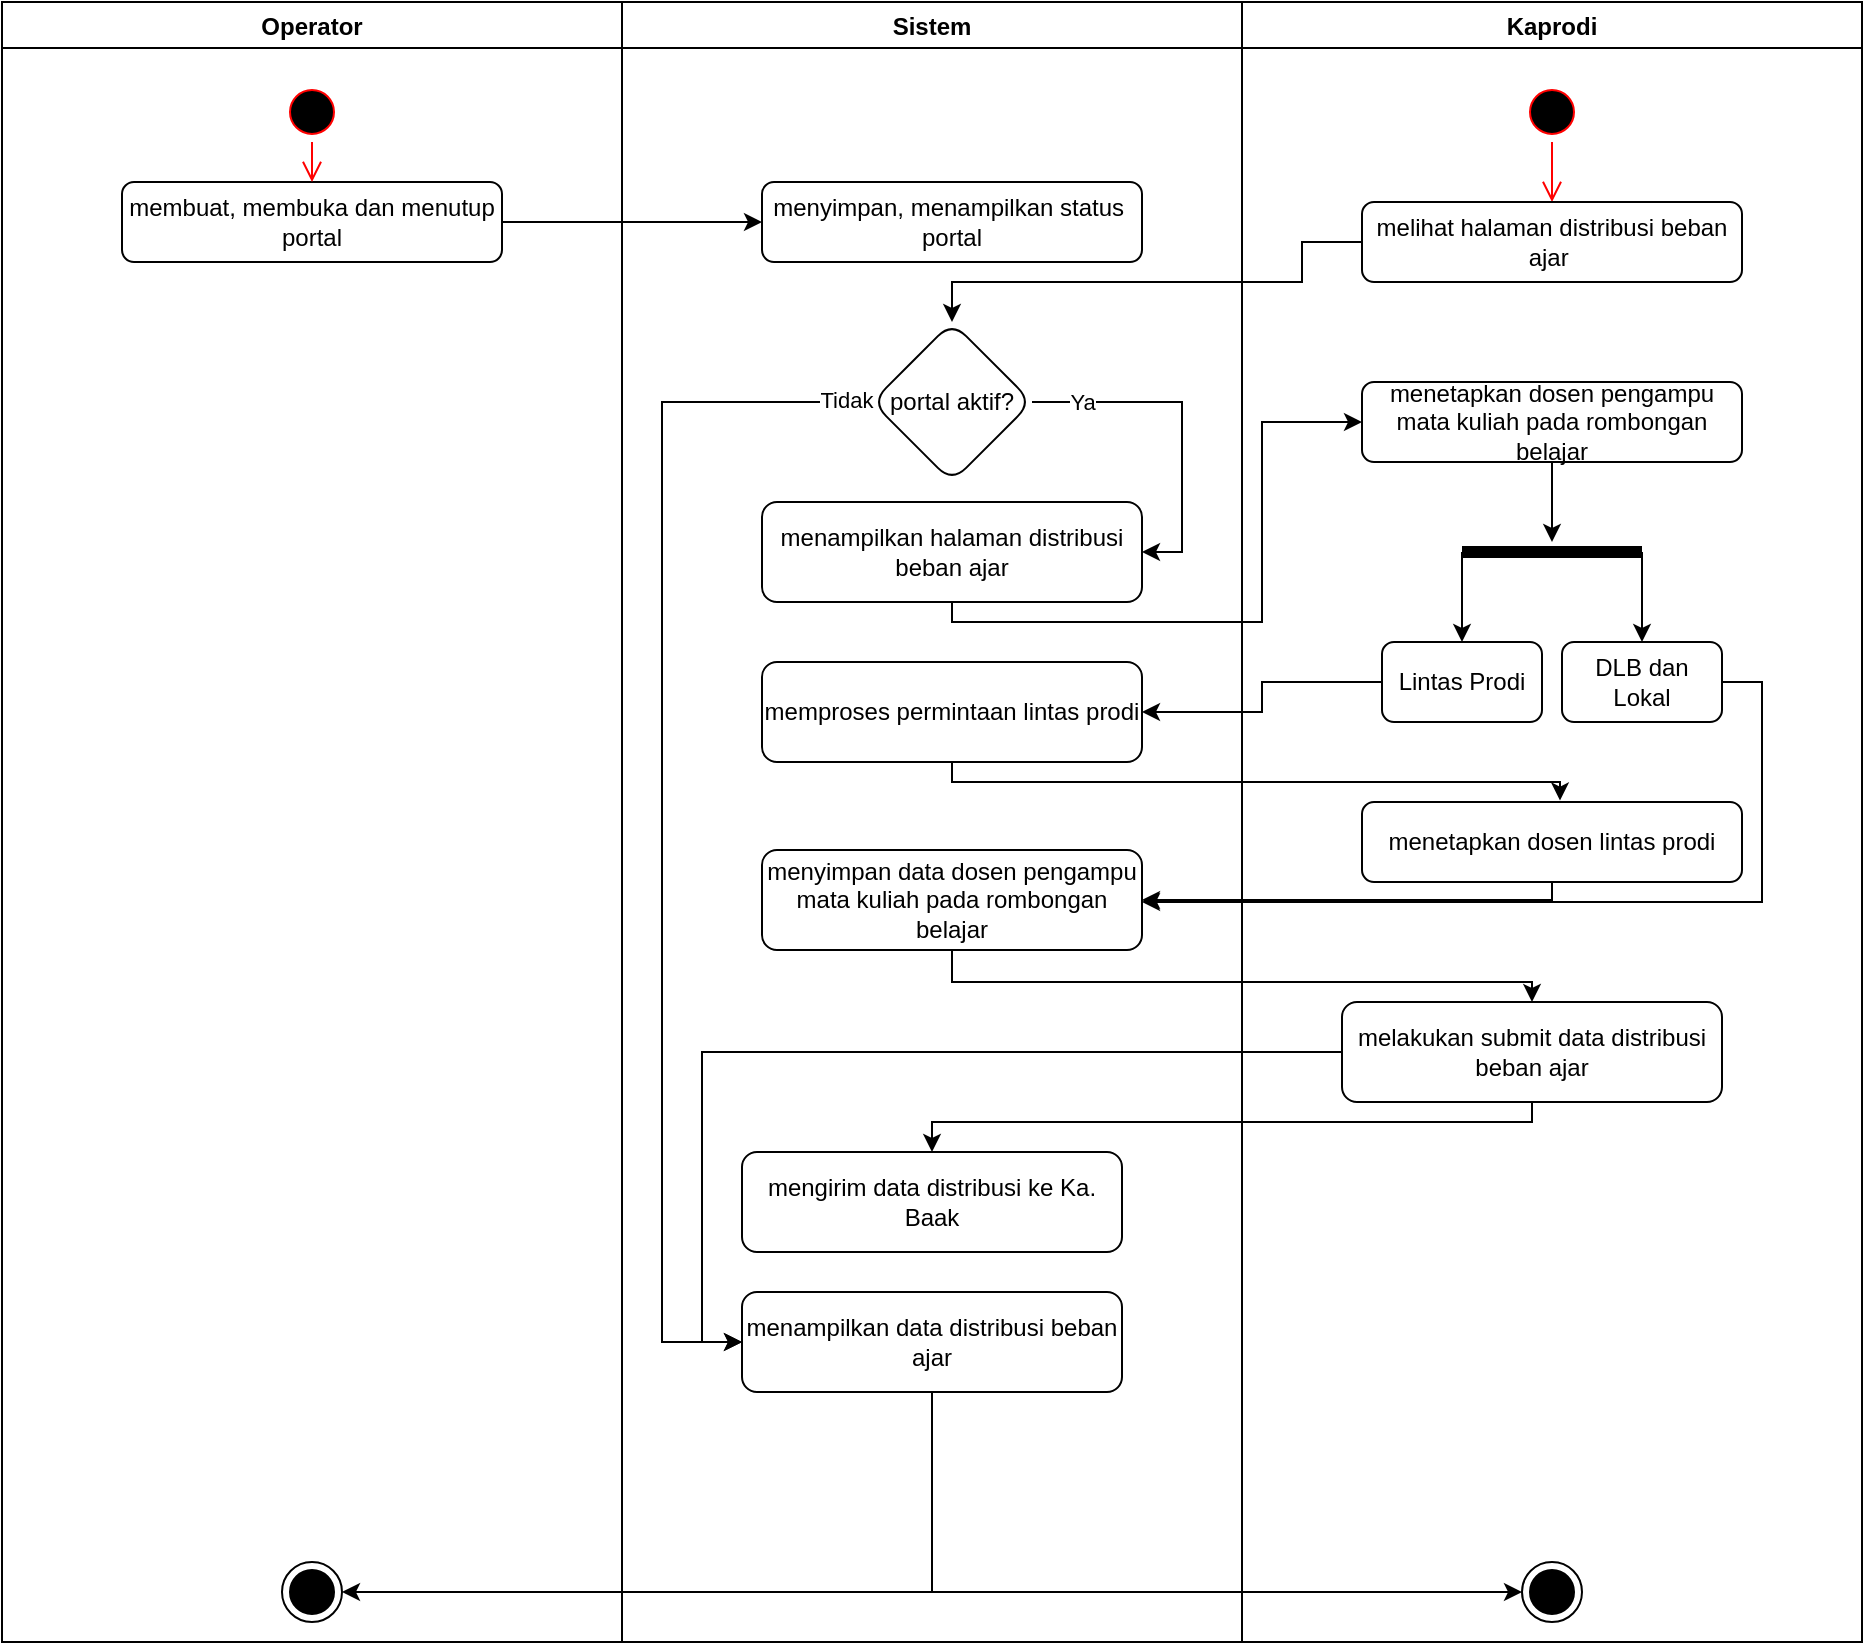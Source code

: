 <mxfile version="16.5.1" type="device"><diagram id="A4ntKAbJ3mx_SBHUyTAN" name="Page-1"><mxGraphModel dx="1021" dy="662" grid="1" gridSize="10" guides="1" tooltips="1" connect="1" arrows="1" fold="1" page="1" pageScale="1" pageWidth="827" pageHeight="1169" math="0" shadow="0"><root><mxCell id="0"/><mxCell id="1" parent="0"/><mxCell id="8Cj-mOXKqGdJjw1DL7NG-8" value="Operator" style="swimlane;" parent="1" vertex="1"><mxGeometry x="10" y="10" width="310" height="820" as="geometry"/></mxCell><mxCell id="8Cj-mOXKqGdJjw1DL7NG-37" value="" style="ellipse;html=1;shape=startState;fillColor=#000000;strokeColor=#ff0000;" parent="8Cj-mOXKqGdJjw1DL7NG-8" vertex="1"><mxGeometry x="140" y="40" width="30" height="30" as="geometry"/></mxCell><mxCell id="8Cj-mOXKqGdJjw1DL7NG-39" value="membuat, membuka dan menutup portal" style="rounded=1;whiteSpace=wrap;html=1;" parent="8Cj-mOXKqGdJjw1DL7NG-8" vertex="1"><mxGeometry x="60" y="90" width="190" height="40" as="geometry"/></mxCell><mxCell id="8Cj-mOXKqGdJjw1DL7NG-38" value="" style="edgeStyle=orthogonalEdgeStyle;html=1;verticalAlign=bottom;endArrow=open;endSize=8;strokeColor=#ff0000;rounded=0;" parent="8Cj-mOXKqGdJjw1DL7NG-8" source="8Cj-mOXKqGdJjw1DL7NG-37" target="8Cj-mOXKqGdJjw1DL7NG-39" edge="1"><mxGeometry relative="1" as="geometry"><mxPoint x="155" y="100" as="targetPoint"/></mxGeometry></mxCell><mxCell id="KAM3UU8d9-FKSE0TUgld-3" value="" style="ellipse;html=1;shape=endState;fillColor=#000000;strokeColor=#000000;" vertex="1" parent="8Cj-mOXKqGdJjw1DL7NG-8"><mxGeometry x="140" y="780" width="30" height="30" as="geometry"/></mxCell><mxCell id="8Cj-mOXKqGdJjw1DL7NG-40" value="Sistem" style="swimlane;" parent="1" vertex="1"><mxGeometry x="320" y="10" width="310" height="820" as="geometry"/></mxCell><mxCell id="8Cj-mOXKqGdJjw1DL7NG-42" value="menyimpan, menampilkan status&amp;nbsp; portal" style="rounded=1;whiteSpace=wrap;html=1;" parent="8Cj-mOXKqGdJjw1DL7NG-40" vertex="1"><mxGeometry x="70" y="90" width="190" height="40" as="geometry"/></mxCell><mxCell id="8Cj-mOXKqGdJjw1DL7NG-45" value="portal aktif?" style="rhombus;whiteSpace=wrap;html=1;rounded=1;" parent="8Cj-mOXKqGdJjw1DL7NG-40" vertex="1"><mxGeometry x="125" y="160" width="80" height="80" as="geometry"/></mxCell><mxCell id="8Cj-mOXKqGdJjw1DL7NG-53" value="menampilkan halaman distribusi beban ajar" style="whiteSpace=wrap;html=1;rounded=1;" parent="8Cj-mOXKqGdJjw1DL7NG-40" vertex="1"><mxGeometry x="70" y="250" width="190" height="50" as="geometry"/></mxCell><mxCell id="8Cj-mOXKqGdJjw1DL7NG-52" style="edgeStyle=orthogonalEdgeStyle;rounded=0;orthogonalLoop=1;jettySize=auto;html=1;entryX=1;entryY=0.5;entryDx=0;entryDy=0;exitX=1;exitY=0.5;exitDx=0;exitDy=0;" parent="8Cj-mOXKqGdJjw1DL7NG-40" source="8Cj-mOXKqGdJjw1DL7NG-45" target="8Cj-mOXKqGdJjw1DL7NG-53" edge="1"><mxGeometry relative="1" as="geometry"><mxPoint x="270.0" y="500" as="targetPoint"/><Array as="points"><mxPoint x="280" y="200"/><mxPoint x="280" y="275"/></Array></mxGeometry></mxCell><mxCell id="8Cj-mOXKqGdJjw1DL7NG-225" value="Ya" style="edgeLabel;html=1;align=center;verticalAlign=middle;resizable=0;points=[];" parent="8Cj-mOXKqGdJjw1DL7NG-52" vertex="1" connectable="0"><mxGeometry x="-0.702" y="1" relative="1" as="geometry"><mxPoint x="-1" y="1" as="offset"/></mxGeometry></mxCell><mxCell id="8Cj-mOXKqGdJjw1DL7NG-85" value="menyimpan data dosen pengampu mata kuliah pada rombongan belajar" style="whiteSpace=wrap;html=1;rounded=1;" parent="8Cj-mOXKqGdJjw1DL7NG-40" vertex="1"><mxGeometry x="70" y="424" width="190" height="50" as="geometry"/></mxCell><mxCell id="8Cj-mOXKqGdJjw1DL7NG-90" value="mengirim data distribusi ke Ka. Baak" style="whiteSpace=wrap;html=1;rounded=1;" parent="8Cj-mOXKqGdJjw1DL7NG-40" vertex="1"><mxGeometry x="60" y="575" width="190" height="50" as="geometry"/></mxCell><mxCell id="8Cj-mOXKqGdJjw1DL7NG-47" value="menampilkan data distribusi beban ajar" style="whiteSpace=wrap;html=1;rounded=1;" parent="8Cj-mOXKqGdJjw1DL7NG-40" vertex="1"><mxGeometry x="60" y="645" width="190" height="50" as="geometry"/></mxCell><mxCell id="8Cj-mOXKqGdJjw1DL7NG-48" value="" style="edgeStyle=orthogonalEdgeStyle;rounded=0;orthogonalLoop=1;jettySize=auto;html=1;entryX=0;entryY=0.5;entryDx=0;entryDy=0;exitX=0;exitY=0.5;exitDx=0;exitDy=0;" parent="8Cj-mOXKqGdJjw1DL7NG-40" source="8Cj-mOXKqGdJjw1DL7NG-45" target="8Cj-mOXKqGdJjw1DL7NG-47" edge="1"><mxGeometry relative="1" as="geometry"><Array as="points"><mxPoint x="20" y="200"/><mxPoint x="20" y="670"/></Array></mxGeometry></mxCell><mxCell id="8Cj-mOXKqGdJjw1DL7NG-224" value="Tidak" style="edgeLabel;html=1;align=center;verticalAlign=middle;resizable=0;points=[];" parent="8Cj-mOXKqGdJjw1DL7NG-48" vertex="1" connectable="0"><mxGeometry x="-0.958" y="-1" relative="1" as="geometry"><mxPoint as="offset"/></mxGeometry></mxCell><mxCell id="KAM3UU8d9-FKSE0TUgld-23" value="memproses permintaan lintas prodi" style="whiteSpace=wrap;html=1;rounded=1;" vertex="1" parent="8Cj-mOXKqGdJjw1DL7NG-40"><mxGeometry x="70" y="330" width="190" height="50" as="geometry"/></mxCell><mxCell id="8Cj-mOXKqGdJjw1DL7NG-44" style="edgeStyle=orthogonalEdgeStyle;rounded=0;orthogonalLoop=1;jettySize=auto;html=1;entryX=0;entryY=0.5;entryDx=0;entryDy=0;exitX=1;exitY=0.5;exitDx=0;exitDy=0;" parent="1" source="8Cj-mOXKqGdJjw1DL7NG-39" target="8Cj-mOXKqGdJjw1DL7NG-42" edge="1"><mxGeometry relative="1" as="geometry"><mxPoint x="140" y="180" as="sourcePoint"/><Array as="points"/></mxGeometry></mxCell><mxCell id="8Cj-mOXKqGdJjw1DL7NG-55" value="Kaprodi" style="swimlane;" parent="1" vertex="1"><mxGeometry x="630" y="10" width="310" height="820" as="geometry"/></mxCell><mxCell id="8Cj-mOXKqGdJjw1DL7NG-73" value="" style="ellipse;html=1;shape=startState;fillColor=#000000;strokeColor=#ff0000;" parent="8Cj-mOXKqGdJjw1DL7NG-55" vertex="1"><mxGeometry x="140" y="40" width="30" height="30" as="geometry"/></mxCell><mxCell id="8Cj-mOXKqGdJjw1DL7NG-74" value="" style="edgeStyle=orthogonalEdgeStyle;html=1;verticalAlign=bottom;endArrow=open;endSize=8;strokeColor=#ff0000;rounded=0;" parent="8Cj-mOXKqGdJjw1DL7NG-55" source="8Cj-mOXKqGdJjw1DL7NG-73" edge="1"><mxGeometry relative="1" as="geometry"><mxPoint x="155" y="100" as="targetPoint"/></mxGeometry></mxCell><mxCell id="8Cj-mOXKqGdJjw1DL7NG-76" value="melihat halaman distribusi beban ajar&amp;nbsp;" style="rounded=1;whiteSpace=wrap;html=1;" parent="8Cj-mOXKqGdJjw1DL7NG-55" vertex="1"><mxGeometry x="60" y="100" width="190" height="40" as="geometry"/></mxCell><mxCell id="KAM3UU8d9-FKSE0TUgld-18" value="" style="edgeStyle=orthogonalEdgeStyle;rounded=0;orthogonalLoop=1;jettySize=auto;html=1;strokeColor=#000000;" edge="1" parent="8Cj-mOXKqGdJjw1DL7NG-55" source="8Cj-mOXKqGdJjw1DL7NG-80" target="KAM3UU8d9-FKSE0TUgld-15"><mxGeometry relative="1" as="geometry"/></mxCell><mxCell id="8Cj-mOXKqGdJjw1DL7NG-80" value="menetapkan dosen pengampu mata kuliah pada rombongan belajar" style="rounded=1;whiteSpace=wrap;html=1;" parent="8Cj-mOXKqGdJjw1DL7NG-55" vertex="1"><mxGeometry x="60" y="190" width="190" height="40" as="geometry"/></mxCell><mxCell id="8Cj-mOXKqGdJjw1DL7NG-87" value="melakukan submit data distribusi beban ajar" style="whiteSpace=wrap;html=1;rounded=1;" parent="8Cj-mOXKqGdJjw1DL7NG-55" vertex="1"><mxGeometry x="50" y="500" width="190" height="50" as="geometry"/></mxCell><mxCell id="KAM3UU8d9-FKSE0TUgld-6" value="" style="ellipse;html=1;shape=endState;fillColor=#000000;strokeColor=#000000;" vertex="1" parent="8Cj-mOXKqGdJjw1DL7NG-55"><mxGeometry x="140" y="780" width="30" height="30" as="geometry"/></mxCell><mxCell id="KAM3UU8d9-FKSE0TUgld-21" style="edgeStyle=orthogonalEdgeStyle;rounded=0;orthogonalLoop=1;jettySize=auto;html=1;entryX=0.5;entryY=0;entryDx=0;entryDy=0;strokeColor=#000000;exitX=1;exitY=0.5;exitDx=0;exitDy=0;exitPerimeter=0;" edge="1" parent="8Cj-mOXKqGdJjw1DL7NG-55" source="KAM3UU8d9-FKSE0TUgld-15" target="KAM3UU8d9-FKSE0TUgld-20"><mxGeometry relative="1" as="geometry"><Array as="points"><mxPoint x="200" y="275"/></Array></mxGeometry></mxCell><mxCell id="KAM3UU8d9-FKSE0TUgld-22" style="edgeStyle=orthogonalEdgeStyle;rounded=0;orthogonalLoop=1;jettySize=auto;html=1;exitX=0;exitY=0.5;exitDx=0;exitDy=0;exitPerimeter=0;entryX=0.5;entryY=0;entryDx=0;entryDy=0;strokeColor=#000000;" edge="1" parent="8Cj-mOXKqGdJjw1DL7NG-55" source="KAM3UU8d9-FKSE0TUgld-15" target="KAM3UU8d9-FKSE0TUgld-19"><mxGeometry relative="1" as="geometry"><Array as="points"><mxPoint x="110" y="290"/><mxPoint x="110" y="290"/></Array></mxGeometry></mxCell><mxCell id="KAM3UU8d9-FKSE0TUgld-15" value="" style="shape=line;html=1;strokeWidth=6;strokeColor=#000000;" vertex="1" parent="8Cj-mOXKqGdJjw1DL7NG-55"><mxGeometry x="110" y="270" width="90" height="10" as="geometry"/></mxCell><mxCell id="KAM3UU8d9-FKSE0TUgld-19" value="Lintas Prodi" style="rounded=1;whiteSpace=wrap;html=1;" vertex="1" parent="8Cj-mOXKqGdJjw1DL7NG-55"><mxGeometry x="70" y="320" width="80" height="40" as="geometry"/></mxCell><mxCell id="KAM3UU8d9-FKSE0TUgld-20" value="DLB dan Lokal" style="rounded=1;whiteSpace=wrap;html=1;" vertex="1" parent="8Cj-mOXKqGdJjw1DL7NG-55"><mxGeometry x="160" y="320" width="80" height="40" as="geometry"/></mxCell><mxCell id="KAM3UU8d9-FKSE0TUgld-26" value="menetapkan dosen lintas prodi" style="rounded=1;whiteSpace=wrap;html=1;" vertex="1" parent="8Cj-mOXKqGdJjw1DL7NG-55"><mxGeometry x="60" y="400" width="190" height="40" as="geometry"/></mxCell><mxCell id="8Cj-mOXKqGdJjw1DL7NG-78" style="edgeStyle=orthogonalEdgeStyle;rounded=0;orthogonalLoop=1;jettySize=auto;html=1;entryX=0.5;entryY=0;entryDx=0;entryDy=0;" parent="1" source="8Cj-mOXKqGdJjw1DL7NG-76" target="8Cj-mOXKqGdJjw1DL7NG-45" edge="1"><mxGeometry relative="1" as="geometry"><Array as="points"><mxPoint x="660" y="130"/><mxPoint x="660" y="150"/><mxPoint x="485" y="150"/></Array></mxGeometry></mxCell><mxCell id="8Cj-mOXKqGdJjw1DL7NG-88" style="edgeStyle=orthogonalEdgeStyle;rounded=0;orthogonalLoop=1;jettySize=auto;html=1;entryX=0.5;entryY=0;entryDx=0;entryDy=0;" parent="1" source="8Cj-mOXKqGdJjw1DL7NG-85" target="8Cj-mOXKqGdJjw1DL7NG-87" edge="1"><mxGeometry relative="1" as="geometry"><Array as="points"><mxPoint x="485" y="500"/><mxPoint x="775" y="500"/></Array></mxGeometry></mxCell><mxCell id="8Cj-mOXKqGdJjw1DL7NG-89" style="edgeStyle=orthogonalEdgeStyle;rounded=0;orthogonalLoop=1;jettySize=auto;html=1;entryX=0;entryY=0.5;entryDx=0;entryDy=0;" parent="1" source="8Cj-mOXKqGdJjw1DL7NG-87" target="8Cj-mOXKqGdJjw1DL7NG-47" edge="1"><mxGeometry relative="1" as="geometry"><Array as="points"><mxPoint x="360" y="535"/><mxPoint x="360" y="680"/></Array></mxGeometry></mxCell><mxCell id="8Cj-mOXKqGdJjw1DL7NG-92" style="edgeStyle=orthogonalEdgeStyle;rounded=0;orthogonalLoop=1;jettySize=auto;html=1;entryX=0.5;entryY=0;entryDx=0;entryDy=0;" parent="1" source="8Cj-mOXKqGdJjw1DL7NG-87" target="8Cj-mOXKqGdJjw1DL7NG-90" edge="1"><mxGeometry relative="1" as="geometry"><Array as="points"><mxPoint x="475" y="570"/></Array></mxGeometry></mxCell><mxCell id="KAM3UU8d9-FKSE0TUgld-4" style="edgeStyle=orthogonalEdgeStyle;rounded=0;orthogonalLoop=1;jettySize=auto;html=1;entryX=1;entryY=0.5;entryDx=0;entryDy=0;" edge="1" parent="1" source="8Cj-mOXKqGdJjw1DL7NG-47" target="KAM3UU8d9-FKSE0TUgld-3"><mxGeometry relative="1" as="geometry"><Array as="points"><mxPoint x="475" y="805"/></Array></mxGeometry></mxCell><mxCell id="KAM3UU8d9-FKSE0TUgld-8" style="edgeStyle=orthogonalEdgeStyle;rounded=0;orthogonalLoop=1;jettySize=auto;html=1;entryX=0;entryY=0.5;entryDx=0;entryDy=0;" edge="1" parent="1" source="8Cj-mOXKqGdJjw1DL7NG-47" target="KAM3UU8d9-FKSE0TUgld-6"><mxGeometry relative="1" as="geometry"><Array as="points"><mxPoint x="475" y="805"/></Array></mxGeometry></mxCell><mxCell id="KAM3UU8d9-FKSE0TUgld-14" style="edgeStyle=orthogonalEdgeStyle;rounded=0;orthogonalLoop=1;jettySize=auto;html=1;entryX=0;entryY=0.5;entryDx=0;entryDy=0;strokeColor=#000000;" edge="1" parent="1" source="8Cj-mOXKqGdJjw1DL7NG-53" target="8Cj-mOXKqGdJjw1DL7NG-80"><mxGeometry relative="1" as="geometry"><Array as="points"><mxPoint x="485" y="320"/><mxPoint x="640" y="320"/><mxPoint x="640" y="220"/></Array></mxGeometry></mxCell><mxCell id="KAM3UU8d9-FKSE0TUgld-24" style="edgeStyle=orthogonalEdgeStyle;rounded=0;orthogonalLoop=1;jettySize=auto;html=1;entryX=1;entryY=0.5;entryDx=0;entryDy=0;strokeColor=#000000;" edge="1" parent="1" source="KAM3UU8d9-FKSE0TUgld-19" target="KAM3UU8d9-FKSE0TUgld-23"><mxGeometry relative="1" as="geometry"><Array as="points"><mxPoint x="640" y="350"/><mxPoint x="640" y="365"/></Array></mxGeometry></mxCell><mxCell id="KAM3UU8d9-FKSE0TUgld-25" style="edgeStyle=orthogonalEdgeStyle;rounded=0;orthogonalLoop=1;jettySize=auto;html=1;strokeColor=#000000;entryX=0.523;entryY=-0.018;entryDx=0;entryDy=0;entryPerimeter=0;" edge="1" parent="1" source="KAM3UU8d9-FKSE0TUgld-23" target="KAM3UU8d9-FKSE0TUgld-26"><mxGeometry relative="1" as="geometry"><mxPoint x="780" y="410" as="targetPoint"/><Array as="points"><mxPoint x="485" y="400"/><mxPoint x="789" y="400"/><mxPoint x="789" y="409"/></Array></mxGeometry></mxCell><mxCell id="KAM3UU8d9-FKSE0TUgld-28" style="edgeStyle=orthogonalEdgeStyle;rounded=0;orthogonalLoop=1;jettySize=auto;html=1;entryX=1;entryY=0.5;entryDx=0;entryDy=0;strokeColor=#000000;" edge="1" parent="1" source="KAM3UU8d9-FKSE0TUgld-26" target="8Cj-mOXKqGdJjw1DL7NG-85"><mxGeometry relative="1" as="geometry"><Array as="points"><mxPoint x="785" y="459"/></Array></mxGeometry></mxCell><mxCell id="KAM3UU8d9-FKSE0TUgld-29" style="edgeStyle=orthogonalEdgeStyle;rounded=0;orthogonalLoop=1;jettySize=auto;html=1;strokeColor=#000000;" edge="1" parent="1" source="KAM3UU8d9-FKSE0TUgld-20"><mxGeometry relative="1" as="geometry"><mxPoint x="580" y="460" as="targetPoint"/><Array as="points"><mxPoint x="890" y="350"/><mxPoint x="890" y="460"/></Array></mxGeometry></mxCell></root></mxGraphModel></diagram></mxfile>